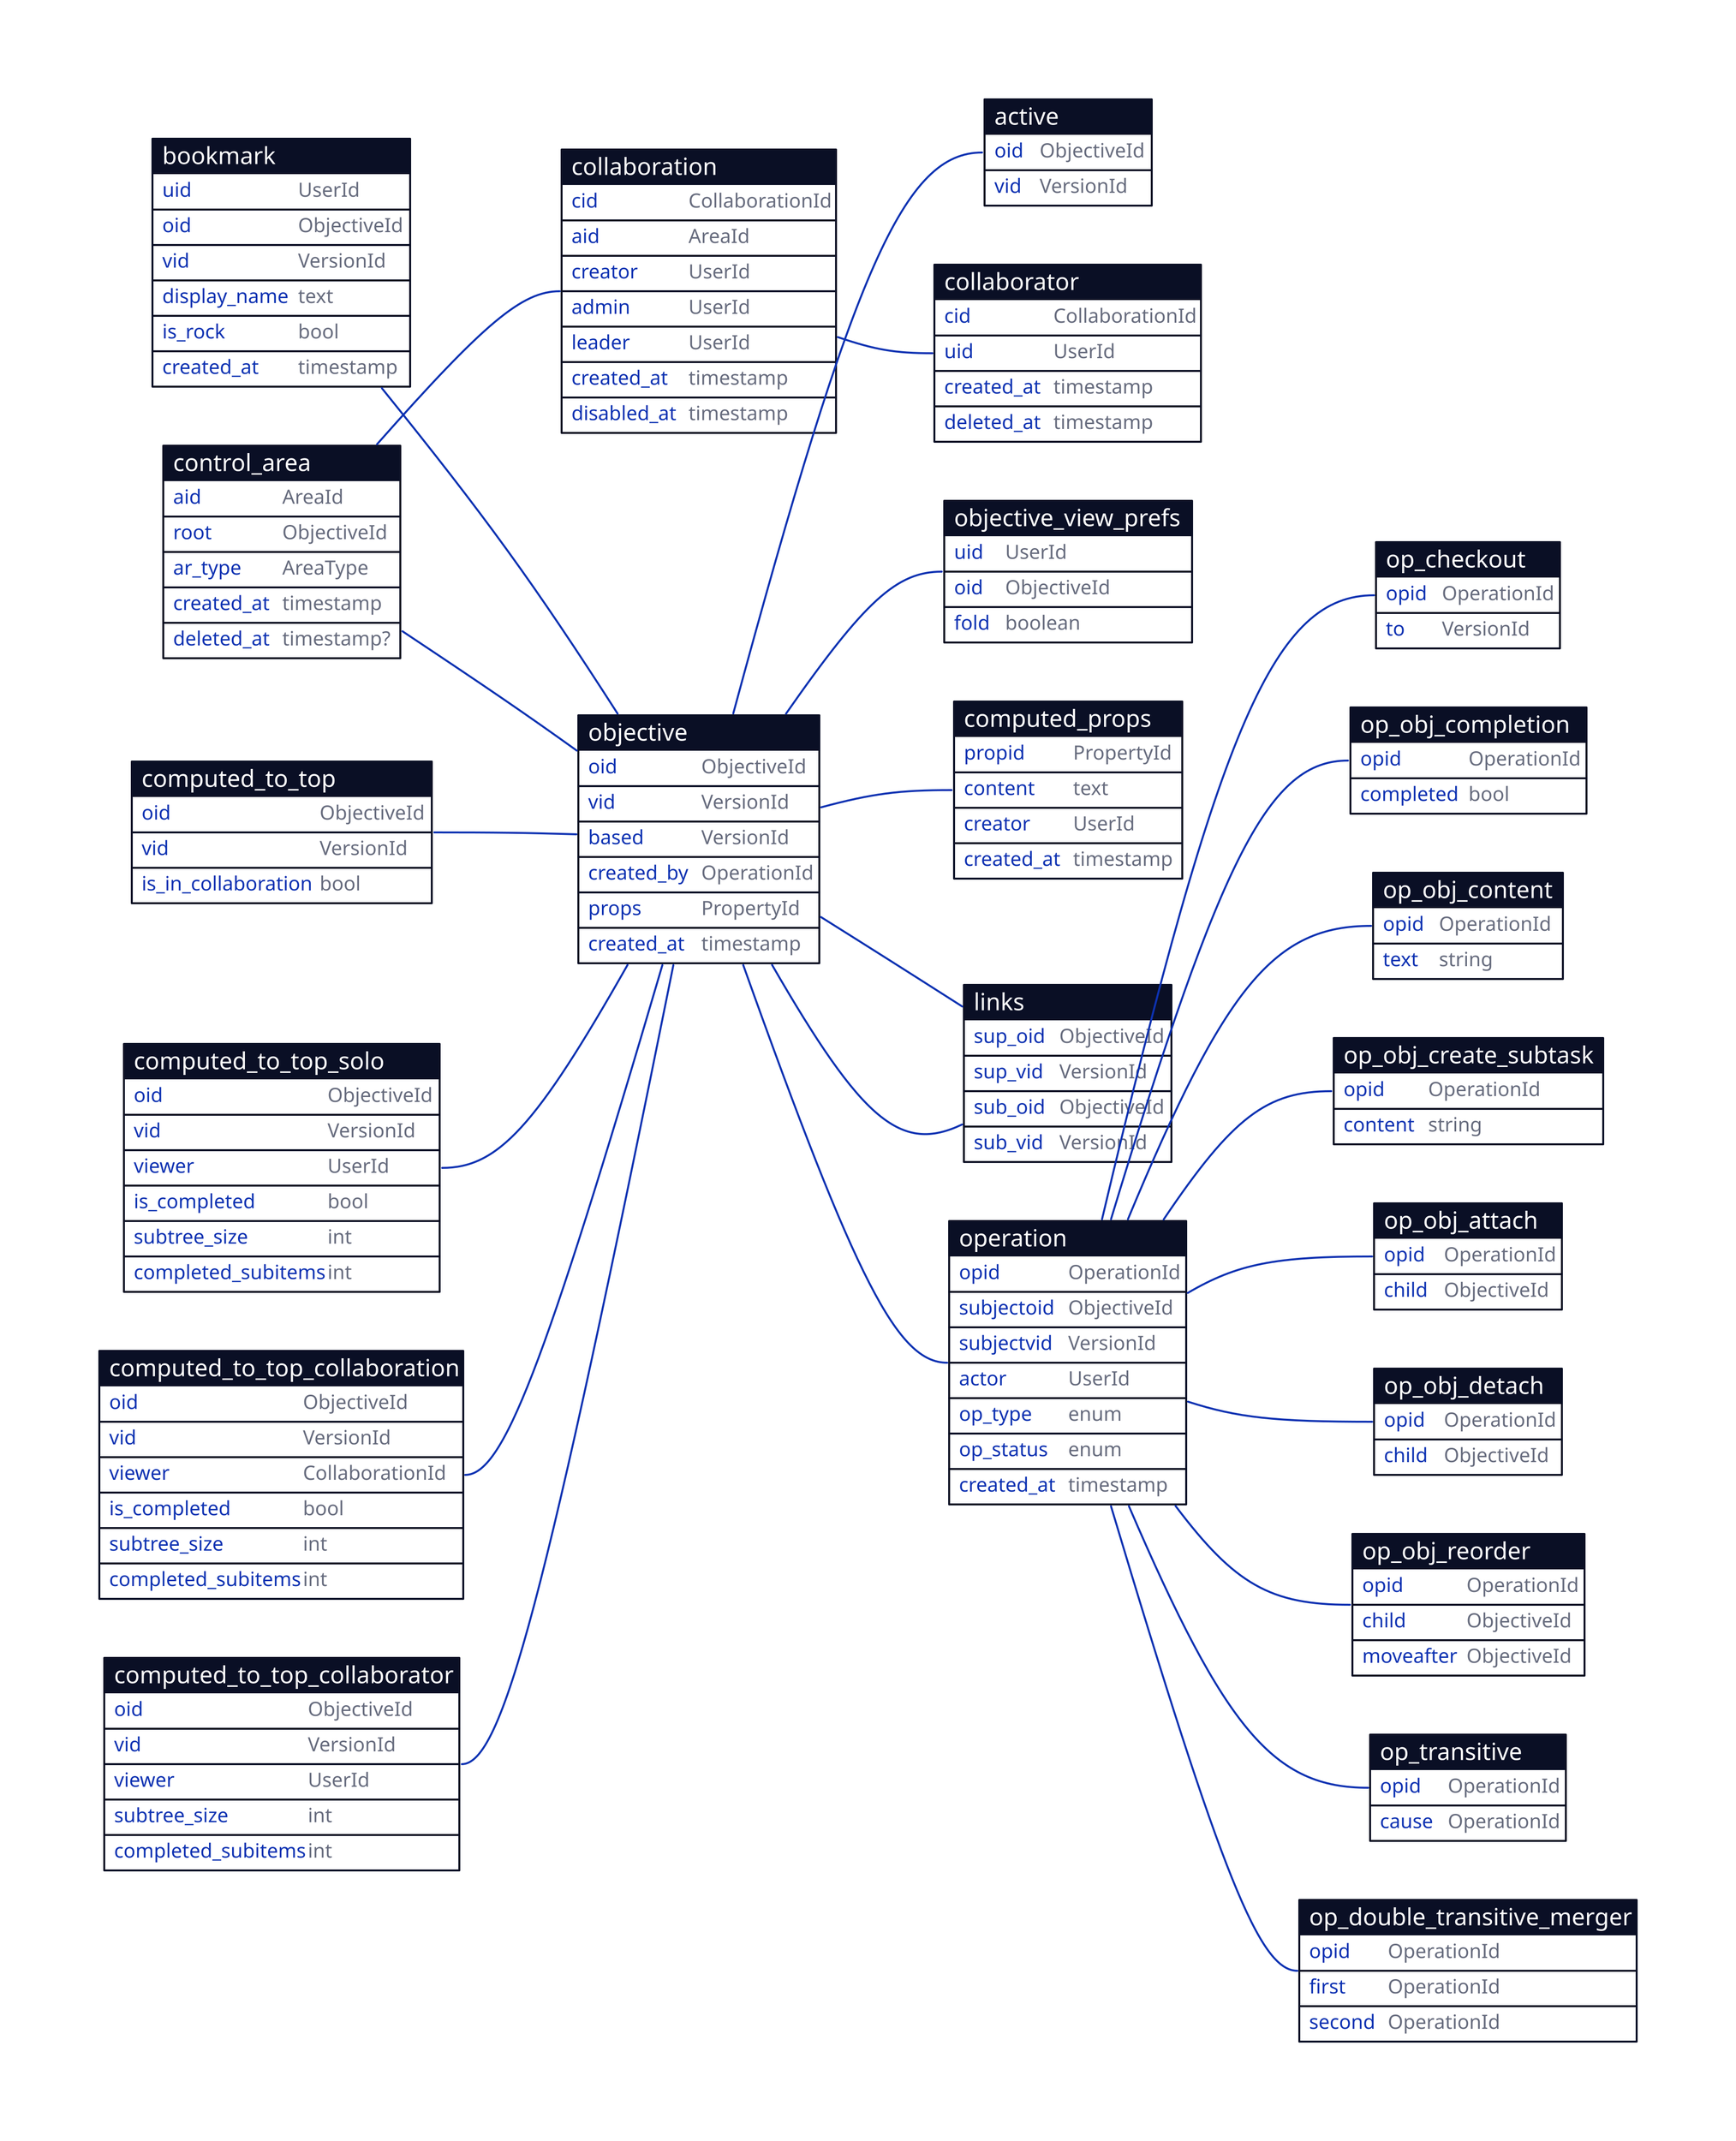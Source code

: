 active: {
  shape: sql_table

  oid: ObjectiveId
  vid: VersionId
}

bookmark: {
  shape: sql_table

  uid: UserId
  oid: ObjectiveId
  vid: VersionId
  display_name: text
  is_rock: bool # rocks are hidden in the UI
  created_at: timestamp
}

control_area: {
  shape: sql_table

  aid: AreaId
  root: ObjectiveId
  ar_type: AreaType

  created_at: timestamp
  deleted_at: timestamp?
}

collaboration: {
  shape: sql_table

  cid: CollaborationId
  aid: AreaId
  
  creator: UserId
  admin: UserId
  leader: UserId

  created_at: timestamp
  disabled_at: timestamp
}

collaborator: {
  shape: sql_table

  cid: CollaborationId
  uid: UserId

  created_at: timestamp
  deleted_at: timestamp
}

objective: {
  shape: sql_table

  oid: ObjectiveId
  vid: VersionId
  based: VersionId
  created_by: OperationId
  props: PropertyId

  created_at: timestamp # creation of this version (=row)
}

objective_view_prefs: {
  shape: sql_table

  uid: UserId
  oid: ObjectiveId
  fold: boolean
}

# cached from operations to reduce view build duration
# separately versioned from the objective to detach it from privilege and collaboration config changes
computed_props: {
  shape: sql_table

  propid: PropertyId
  content: text
  creator: UserId
  created_at: timestamp
}

links: {
  shape: sql_table

  sup_oid: ObjectiveId
  sup_vid: VersionId
  sub_oid: ObjectiveId
  sub_vid: VersionId
}

computed_to_top: {
  shape: sql_table

  oid: ObjectiveId
  vid: VersionId

  is_in_collaboration: bool
}

computed_to_top_solo: {
  shape: sql_table

  oid: ObjectiveId
  vid: VersionId
  viewer: UserId

  is_completed: bool
  subtree_size: int
  completed_subitems: int
}

computed_to_top_collaboration: {
  shape: sql_table

  oid: ObjectiveId
  vid: VersionId
  viewer: CollaborationId

  is_completed: bool
  subtree_size: int
  completed_subitems: int
}

computed_to_top_collaborator: {
  shape: sql_table

  oid: ObjectiveId
  vid: VersionId
  viewer: UserId

  subtree_size: int
  completed_subitems: int
}

operation: {
  shape: sql_table

  opid: OperationId
  
  subjectoid: ObjectiveId
  subjectvid: VersionId
  actor: UserId

  op_type: enum
  op_status: enum

  created_at: timestamp
}

op_checkout: {
  shape: sql_table
  
  opid: OperationId 
  to: VersionId
}

op_obj_content: {
  shape: sql_table
  
  opid: OperationId 
  text: string
}

op_obj_completion: {
  shape: sql_table

  opid: OperationId
  completed: bool
}

op_obj_create_subtask: {
  shape: sql_table

  opid: OperationId
  content: string
}

# subject is parent
op_obj_attach: {
  shape: sql_table
  
  opid: OperationId 
  child: ObjectiveId # find the vid from only version of child linked to current version of subject
}

# subject is parent
op_obj_detach: {
  shape: sql_table
  
  opid: OperationId 
  child: ObjectiveId # find the vid from only version of child linked to current version of subject
}

op_obj_reorder: {
  shape: sql_table
  
  opid: OperationId 
  child: ObjectiveId
  moveafter: ObjectiveId
}

# every ascendant gets an transitive update operation when an objective gets version changing event from user (either checkout or content/prop modification)
op_transitive: {
  shape: sql_table
  
  opid: OperationId 
  cause: OperationId
}

op_double_transitive_merger: {
  shape: sql_table
  
  opid: OperationId 
  first: OperationId
  second: OperationId
}

direction: right

objective.oid -- active.oid

# a bookmark points to a root node of a work tree
bookmark.oid -- objective.oid

control_area.root -- objective.oid
control_area.aid -- collaboration.aid
collaboration.cid -- collaborator.cid

objective.oid -- objective_view_prefs.oid

objective.oid -- links.sup_oid
objective.oid -- links.sub_oid

computed_to_top.oid -- objective.oid
computed_to_top_solo.oid -- objective.oid
computed_to_top_collaboration.oid -- objective.oid
computed_to_top_collaborator.oid -- objective.oid

operation.opid -- op_checkout.opid
operation.opid -- op_obj_completion.opid
operation.opid -- op_obj_content.opid
operation.opid -- op_obj_create_subtask.opid
operation.opid -- op_obj_attach.opid
operation.opid -- op_obj_detach.opid
operation.opid -- op_obj_reorder.opid
operation.opid -- op_transitive.opid
operation.opid -- op_double_transitive_merger.opid

objective.created_by -- operation.opid

objective.props -- computed_props.propid
